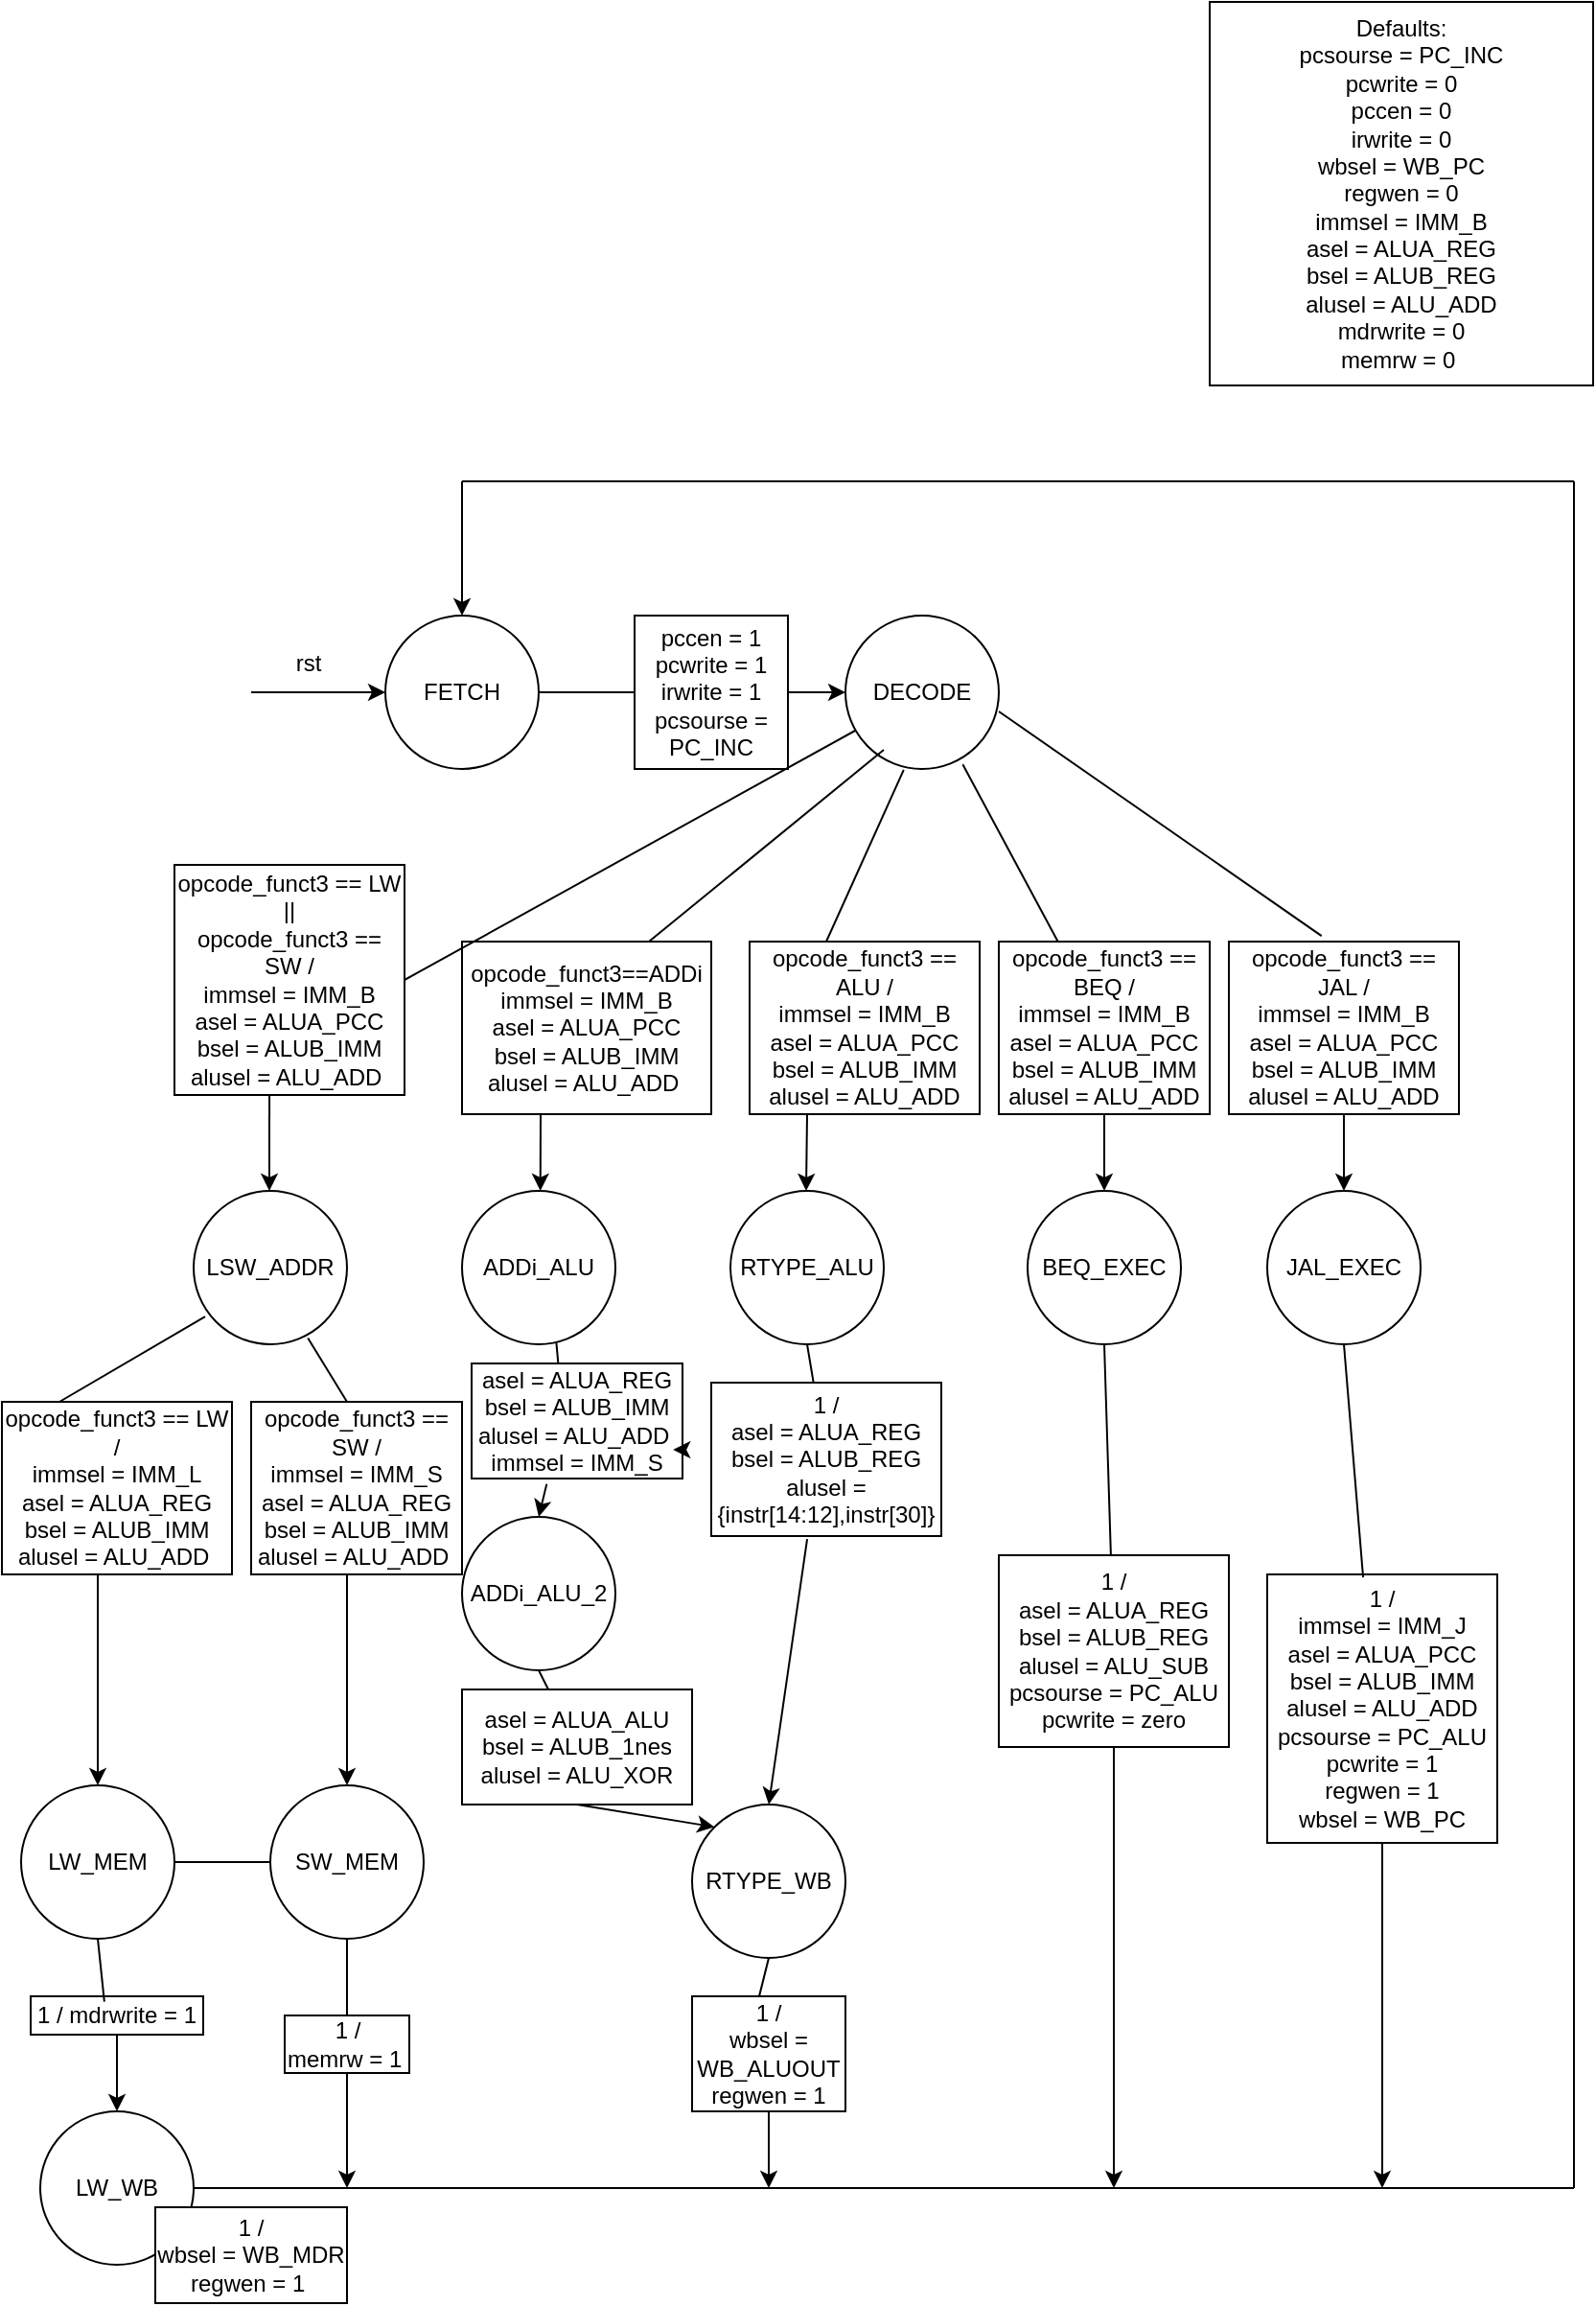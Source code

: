 <mxfile version="21.5.0" type="github">
  <diagram name="Page-1" id="2YBvvXClWsGukQMizWep">
    <mxGraphModel dx="750" dy="1484" grid="1" gridSize="10" guides="1" tooltips="1" connect="1" arrows="1" fold="1" page="1" pageScale="1" pageWidth="850" pageHeight="1100" math="0" shadow="0">
      <root>
        <mxCell id="0" />
        <mxCell id="1" parent="0" />
        <mxCell id="UIwxRU3X0R6D5jwhxc5C-1" value="Defaults:&lt;br/&gt;pcsourse = PC_INC&lt;br/&gt;pcwrite = 0&lt;br/&gt;pccen = 0&lt;br/&gt;irwrite = 0&lt;br/&gt;wbsel = WB_PC&lt;br/&gt;regwen = 0&lt;br/&gt;immsel = IMM_B&lt;br/&gt;asel = ALUA_REG&lt;br/&gt;bsel = ALUB_REG&lt;br/&gt;alusel = ALU_ADD&lt;br/&gt;mdrwrite = 0&lt;br/&gt;memrw = 0&amp;nbsp;" style="whiteSpace=wrap;html=1;aspect=fixed;" vertex="1" parent="1">
          <mxGeometry x="630" y="-50" width="200" height="200" as="geometry" />
        </mxCell>
        <mxCell id="UIwxRU3X0R6D5jwhxc5C-2" value="" style="endArrow=classic;html=1;rounded=0;" edge="1" parent="1">
          <mxGeometry width="50" height="50" relative="1" as="geometry">
            <mxPoint x="130" y="310" as="sourcePoint" />
            <mxPoint x="200" y="310" as="targetPoint" />
            <Array as="points" />
          </mxGeometry>
        </mxCell>
        <mxCell id="UIwxRU3X0R6D5jwhxc5C-4" value="rst" style="text;html=1;strokeColor=none;fillColor=none;align=center;verticalAlign=middle;whiteSpace=wrap;rounded=0;" vertex="1" parent="1">
          <mxGeometry x="130" y="280" width="60" height="30" as="geometry" />
        </mxCell>
        <mxCell id="UIwxRU3X0R6D5jwhxc5C-7" value="FETCH" style="ellipse;whiteSpace=wrap;html=1;aspect=fixed;" vertex="1" parent="1">
          <mxGeometry x="200" y="270" width="80" height="80" as="geometry" />
        </mxCell>
        <mxCell id="UIwxRU3X0R6D5jwhxc5C-8" value="" style="endArrow=none;html=1;rounded=0;" edge="1" parent="1" target="UIwxRU3X0R6D5jwhxc5C-9">
          <mxGeometry width="50" height="50" relative="1" as="geometry">
            <mxPoint x="280" y="310" as="sourcePoint" />
            <mxPoint x="330" y="310" as="targetPoint" />
            <Array as="points">
              <mxPoint x="330" y="310" />
            </Array>
          </mxGeometry>
        </mxCell>
        <mxCell id="UIwxRU3X0R6D5jwhxc5C-9" value="pccen = 1&lt;br/&gt;pcwrite = 1&lt;br/&gt;irwrite = 1&lt;br/&gt;pcsourse = PC_INC" style="whiteSpace=wrap;html=1;aspect=fixed;" vertex="1" parent="1">
          <mxGeometry x="330" y="270" width="80" height="80" as="geometry" />
        </mxCell>
        <mxCell id="UIwxRU3X0R6D5jwhxc5C-10" value="" style="endArrow=classic;html=1;rounded=0;" edge="1" parent="1" target="UIwxRU3X0R6D5jwhxc5C-11">
          <mxGeometry width="50" height="50" relative="1" as="geometry">
            <mxPoint x="410" y="310" as="sourcePoint" />
            <mxPoint x="480" y="310" as="targetPoint" />
          </mxGeometry>
        </mxCell>
        <mxCell id="UIwxRU3X0R6D5jwhxc5C-11" value="DECODE" style="ellipse;whiteSpace=wrap;html=1;aspect=fixed;" vertex="1" parent="1">
          <mxGeometry x="440" y="270" width="80" height="80" as="geometry" />
        </mxCell>
        <mxCell id="UIwxRU3X0R6D5jwhxc5C-14" value="" style="endArrow=none;html=1;rounded=0;exitX=0.75;exitY=0;exitDx=0;exitDy=0;" edge="1" parent="1" source="UIwxRU3X0R6D5jwhxc5C-17">
          <mxGeometry width="50" height="50" relative="1" as="geometry">
            <mxPoint x="360" y="410" as="sourcePoint" />
            <mxPoint x="460" y="340" as="targetPoint" />
          </mxGeometry>
        </mxCell>
        <mxCell id="UIwxRU3X0R6D5jwhxc5C-15" value="opcode_funct3 == LW ||&lt;br/&gt;opcode_funct3 == SW /&lt;br/&gt;immsel = IMM_B&lt;br/&gt;asel = ALUA_PCC&lt;br/&gt;bsel = ALUB_IMM&lt;br/&gt;alusel = ALU_ADD&amp;nbsp;" style="whiteSpace=wrap;html=1;aspect=fixed;" vertex="1" parent="1">
          <mxGeometry x="90" y="400" width="120" height="120" as="geometry" />
        </mxCell>
        <mxCell id="UIwxRU3X0R6D5jwhxc5C-17" value="opcode_funct3==ADDi&lt;br style=&quot;border-color: var(--border-color);&quot;&gt;immsel = IMM_B&lt;br style=&quot;border-color: var(--border-color);&quot;&gt;asel = ALUA_PCC&lt;br style=&quot;border-color: var(--border-color);&quot;&gt;bsel = ALUB_IMM&lt;br style=&quot;border-color: var(--border-color);&quot;&gt;alusel = ALU_ADD&amp;nbsp;" style="rounded=0;whiteSpace=wrap;html=1;" vertex="1" parent="1">
          <mxGeometry x="240" y="440" width="130" height="90" as="geometry" />
        </mxCell>
        <mxCell id="UIwxRU3X0R6D5jwhxc5C-20" value="" style="endArrow=classic;html=1;rounded=0;" edge="1" parent="1">
          <mxGeometry width="50" height="50" relative="1" as="geometry">
            <mxPoint x="281" y="530" as="sourcePoint" />
            <mxPoint x="280.85" y="569.998" as="targetPoint" />
          </mxGeometry>
        </mxCell>
        <mxCell id="UIwxRU3X0R6D5jwhxc5C-22" value="" style="endArrow=classic;html=1;rounded=0;" edge="1" parent="1">
          <mxGeometry width="50" height="50" relative="1" as="geometry">
            <mxPoint x="139.52" y="520" as="sourcePoint" />
            <mxPoint x="139.5" y="570" as="targetPoint" />
          </mxGeometry>
        </mxCell>
        <mxCell id="UIwxRU3X0R6D5jwhxc5C-23" value="ADDi_ALU" style="ellipse;whiteSpace=wrap;html=1;aspect=fixed;direction=south;" vertex="1" parent="1">
          <mxGeometry x="240" y="570" width="80" height="80" as="geometry" />
        </mxCell>
        <mxCell id="UIwxRU3X0R6D5jwhxc5C-24" value="LSW_ADDR" style="ellipse;whiteSpace=wrap;html=1;aspect=fixed;" vertex="1" parent="1">
          <mxGeometry x="100" y="570" width="80" height="80" as="geometry" />
        </mxCell>
        <mxCell id="UIwxRU3X0R6D5jwhxc5C-25" value="" style="endArrow=none;html=1;rounded=0;entryX=0.38;entryY=1.005;entryDx=0;entryDy=0;entryPerimeter=0;" edge="1" parent="1" target="UIwxRU3X0R6D5jwhxc5C-11">
          <mxGeometry width="50" height="50" relative="1" as="geometry">
            <mxPoint x="430" y="440" as="sourcePoint" />
            <mxPoint x="390" y="570" as="targetPoint" />
          </mxGeometry>
        </mxCell>
        <mxCell id="UIwxRU3X0R6D5jwhxc5C-26" value="opcode_funct3 == ALU /&lt;br/&gt;immsel = IMM_B&lt;br/&gt;asel = ALUA_PCC&lt;br/&gt;bsel = ALUB_IMM&lt;br/&gt;alusel = ALU_ADD" style="rounded=0;whiteSpace=wrap;html=1;" vertex="1" parent="1">
          <mxGeometry x="390" y="440" width="120" height="90" as="geometry" />
        </mxCell>
        <mxCell id="UIwxRU3X0R6D5jwhxc5C-27" value="" style="endArrow=classic;html=1;rounded=0;" edge="1" parent="1">
          <mxGeometry width="50" height="50" relative="1" as="geometry">
            <mxPoint x="420" y="530" as="sourcePoint" />
            <mxPoint x="419.5" y="570" as="targetPoint" />
          </mxGeometry>
        </mxCell>
        <mxCell id="UIwxRU3X0R6D5jwhxc5C-28" value="RTYPE_ALU" style="ellipse;whiteSpace=wrap;html=1;aspect=fixed;" vertex="1" parent="1">
          <mxGeometry x="380" y="570" width="80" height="80" as="geometry" />
        </mxCell>
        <mxCell id="UIwxRU3X0R6D5jwhxc5C-30" value="" style="endArrow=none;html=1;rounded=0;exitX=1;exitY=0.5;exitDx=0;exitDy=0;" edge="1" parent="1" source="UIwxRU3X0R6D5jwhxc5C-15">
          <mxGeometry width="50" height="50" relative="1" as="geometry">
            <mxPoint x="395" y="380" as="sourcePoint" />
            <mxPoint x="445" y="330" as="targetPoint" />
          </mxGeometry>
        </mxCell>
        <mxCell id="UIwxRU3X0R6D5jwhxc5C-31" value="" style="endArrow=none;html=1;rounded=0;exitX=0.765;exitY=0.97;exitDx=0;exitDy=0;exitPerimeter=0;" edge="1" parent="1" source="UIwxRU3X0R6D5jwhxc5C-11" target="UIwxRU3X0R6D5jwhxc5C-33">
          <mxGeometry width="50" height="50" relative="1" as="geometry">
            <mxPoint x="500" y="350" as="sourcePoint" />
            <mxPoint x="540" y="440" as="targetPoint" />
          </mxGeometry>
        </mxCell>
        <mxCell id="UIwxRU3X0R6D5jwhxc5C-33" value="opcode_funct3 == BEQ /&lt;br&gt;immsel = IMM_B&lt;br&gt;asel = ALUA_PCC&lt;br&gt;bsel = ALUB_IMM&lt;br&gt;alusel = ALU_ADD" style="rounded=0;whiteSpace=wrap;html=1;" vertex="1" parent="1">
          <mxGeometry x="520" y="440" width="110" height="90" as="geometry" />
        </mxCell>
        <mxCell id="UIwxRU3X0R6D5jwhxc5C-34" value="opcode_funct3 == JAL /&lt;br/&gt;immsel = IMM_B&lt;br/&gt;asel = ALUA_PCC&lt;br/&gt;bsel = ALUB_IMM&lt;br/&gt;alusel = ALU_ADD" style="rounded=0;whiteSpace=wrap;html=1;" vertex="1" parent="1">
          <mxGeometry x="640" y="440" width="120" height="90" as="geometry" />
        </mxCell>
        <mxCell id="UIwxRU3X0R6D5jwhxc5C-35" value="" style="endArrow=none;html=1;rounded=0;entryX=0.403;entryY=-0.033;entryDx=0;entryDy=0;entryPerimeter=0;" edge="1" parent="1" target="UIwxRU3X0R6D5jwhxc5C-34">
          <mxGeometry width="50" height="50" relative="1" as="geometry">
            <mxPoint x="520" y="320" as="sourcePoint" />
            <mxPoint x="570" y="270" as="targetPoint" />
          </mxGeometry>
        </mxCell>
        <mxCell id="UIwxRU3X0R6D5jwhxc5C-36" value="BEQ_EXEC" style="ellipse;whiteSpace=wrap;html=1;aspect=fixed;" vertex="1" parent="1">
          <mxGeometry x="535" y="570" width="80" height="80" as="geometry" />
        </mxCell>
        <mxCell id="UIwxRU3X0R6D5jwhxc5C-37" value="JAL_EXEC" style="ellipse;whiteSpace=wrap;html=1;aspect=fixed;" vertex="1" parent="1">
          <mxGeometry x="660" y="570" width="80" height="80" as="geometry" />
        </mxCell>
        <mxCell id="UIwxRU3X0R6D5jwhxc5C-38" value="" style="endArrow=classic;html=1;rounded=0;entryX=0.5;entryY=0;entryDx=0;entryDy=0;exitX=0.5;exitY=1;exitDx=0;exitDy=0;" edge="1" parent="1" source="UIwxRU3X0R6D5jwhxc5C-33" target="UIwxRU3X0R6D5jwhxc5C-36">
          <mxGeometry width="50" height="50" relative="1" as="geometry">
            <mxPoint x="560" y="540" as="sourcePoint" />
            <mxPoint x="610" y="490" as="targetPoint" />
          </mxGeometry>
        </mxCell>
        <mxCell id="UIwxRU3X0R6D5jwhxc5C-39" value="" style="endArrow=classic;html=1;rounded=0;exitX=0.5;exitY=1;exitDx=0;exitDy=0;" edge="1" parent="1" source="UIwxRU3X0R6D5jwhxc5C-34" target="UIwxRU3X0R6D5jwhxc5C-37">
          <mxGeometry width="50" height="50" relative="1" as="geometry">
            <mxPoint x="560" y="540" as="sourcePoint" />
            <mxPoint x="610" y="490" as="targetPoint" />
          </mxGeometry>
        </mxCell>
        <mxCell id="UIwxRU3X0R6D5jwhxc5C-41" value="opcode_funct3 == LW /&lt;br/&gt;immsel = IMM_L&lt;br/&gt;asel = ALUA_REG&lt;br/&gt;bsel = ALUB_IMM&lt;br/&gt;alusel = ALU_ADD&amp;nbsp;" style="rounded=0;whiteSpace=wrap;html=1;" vertex="1" parent="1">
          <mxGeometry y="680" width="120" height="90" as="geometry" />
        </mxCell>
        <mxCell id="UIwxRU3X0R6D5jwhxc5C-42" value="" style="endArrow=none;html=1;rounded=0;entryX=0.075;entryY=0.82;entryDx=0;entryDy=0;entryPerimeter=0;exitX=0.25;exitY=0;exitDx=0;exitDy=0;" edge="1" parent="1" source="UIwxRU3X0R6D5jwhxc5C-41" target="UIwxRU3X0R6D5jwhxc5C-24">
          <mxGeometry width="50" height="50" relative="1" as="geometry">
            <mxPoint x="55" y="680" as="sourcePoint" />
            <mxPoint x="105" y="630" as="targetPoint" />
          </mxGeometry>
        </mxCell>
        <mxCell id="UIwxRU3X0R6D5jwhxc5C-43" value="opcode_funct3 == SW /&lt;br/&gt;immsel = IMM_S&lt;br/&gt;asel = ALUA_REG&lt;br/&gt;bsel = ALUB_IMM&lt;br/&gt;alusel = ALU_ADD&amp;nbsp;" style="rounded=0;whiteSpace=wrap;html=1;" vertex="1" parent="1">
          <mxGeometry x="130" y="680" width="110" height="90" as="geometry" />
        </mxCell>
        <mxCell id="UIwxRU3X0R6D5jwhxc5C-44" value="" style="endArrow=none;html=1;rounded=0;entryX=0.745;entryY=0.96;entryDx=0;entryDy=0;entryPerimeter=0;" edge="1" parent="1" target="UIwxRU3X0R6D5jwhxc5C-24">
          <mxGeometry width="50" height="50" relative="1" as="geometry">
            <mxPoint x="180" y="680" as="sourcePoint" />
            <mxPoint x="230" y="630" as="targetPoint" />
          </mxGeometry>
        </mxCell>
        <mxCell id="UIwxRU3X0R6D5jwhxc5C-45" value="" style="endArrow=none;html=1;rounded=0;entryX=0.99;entryY=0.385;entryDx=0;entryDy=0;entryPerimeter=0;" edge="1" parent="1" target="UIwxRU3X0R6D5jwhxc5C-23">
          <mxGeometry width="50" height="50" relative="1" as="geometry">
            <mxPoint x="292" y="680" as="sourcePoint" />
            <mxPoint x="290" y="660" as="targetPoint" />
          </mxGeometry>
        </mxCell>
        <mxCell id="UIwxRU3X0R6D5jwhxc5C-46" value="asel = ALUA_REG&lt;br style=&quot;border-color: var(--border-color);&quot;&gt;bsel = ALUB_IMM&lt;br style=&quot;border-color: var(--border-color);&quot;&gt;alusel = ALU_ADD&amp;nbsp;&lt;br&gt;immsel = IMM_S" style="rounded=0;whiteSpace=wrap;html=1;" vertex="1" parent="1">
          <mxGeometry x="245" y="660" width="110" height="60" as="geometry" />
        </mxCell>
        <mxCell id="UIwxRU3X0R6D5jwhxc5C-48" value="LW_MEM" style="ellipse;whiteSpace=wrap;html=1;aspect=fixed;" vertex="1" parent="1">
          <mxGeometry x="10" y="880" width="80" height="80" as="geometry" />
        </mxCell>
        <mxCell id="UIwxRU3X0R6D5jwhxc5C-49" value="" style="endArrow=classic;html=1;rounded=0;entryX=0.5;entryY=0;entryDx=0;entryDy=0;" edge="1" parent="1" target="UIwxRU3X0R6D5jwhxc5C-48">
          <mxGeometry width="50" height="50" relative="1" as="geometry">
            <mxPoint x="50" y="770" as="sourcePoint" />
            <mxPoint x="100" y="720" as="targetPoint" />
          </mxGeometry>
        </mxCell>
        <mxCell id="UIwxRU3X0R6D5jwhxc5C-50" value="SW_MEM" style="ellipse;whiteSpace=wrap;html=1;aspect=fixed;" vertex="1" parent="1">
          <mxGeometry x="140" y="880" width="80" height="80" as="geometry" />
        </mxCell>
        <mxCell id="UIwxRU3X0R6D5jwhxc5C-51" value="" style="endArrow=classic;html=1;rounded=0;entryX=0.5;entryY=0;entryDx=0;entryDy=0;" edge="1" parent="1" target="UIwxRU3X0R6D5jwhxc5C-50">
          <mxGeometry width="50" height="50" relative="1" as="geometry">
            <mxPoint x="180" y="770" as="sourcePoint" />
            <mxPoint x="230" y="720" as="targetPoint" />
          </mxGeometry>
        </mxCell>
        <mxCell id="UIwxRU3X0R6D5jwhxc5C-52" value="" style="endArrow=none;html=1;rounded=0;entryX=0;entryY=0.5;entryDx=0;entryDy=0;exitX=1;exitY=0.5;exitDx=0;exitDy=0;" edge="1" parent="1" source="UIwxRU3X0R6D5jwhxc5C-48" target="UIwxRU3X0R6D5jwhxc5C-50">
          <mxGeometry width="50" height="50" relative="1" as="geometry">
            <mxPoint x="90" y="865" as="sourcePoint" />
            <mxPoint x="140" y="815" as="targetPoint" />
          </mxGeometry>
        </mxCell>
        <mxCell id="UIwxRU3X0R6D5jwhxc5C-54" value="ADDi_ALU_2" style="ellipse;whiteSpace=wrap;html=1;aspect=fixed;" vertex="1" parent="1">
          <mxGeometry x="240" y="740" width="80" height="80" as="geometry" />
        </mxCell>
        <mxCell id="UIwxRU3X0R6D5jwhxc5C-55" value="" style="endArrow=classic;html=1;rounded=0;entryX=0.5;entryY=0;entryDx=0;entryDy=0;exitX=0.356;exitY=1.047;exitDx=0;exitDy=0;exitPerimeter=0;" edge="1" parent="1" source="UIwxRU3X0R6D5jwhxc5C-46" target="UIwxRU3X0R6D5jwhxc5C-54">
          <mxGeometry width="50" height="50" relative="1" as="geometry">
            <mxPoint x="330" y="790" as="sourcePoint" />
            <mxPoint x="380" y="740" as="targetPoint" />
          </mxGeometry>
        </mxCell>
        <mxCell id="UIwxRU3X0R6D5jwhxc5C-56" value="" style="endArrow=none;html=1;rounded=0;exitX=0.5;exitY=1;exitDx=0;exitDy=0;" edge="1" parent="1" source="UIwxRU3X0R6D5jwhxc5C-54" target="UIwxRU3X0R6D5jwhxc5C-57">
          <mxGeometry width="50" height="50" relative="1" as="geometry">
            <mxPoint x="310" y="880" as="sourcePoint" />
            <mxPoint x="300" y="840" as="targetPoint" />
          </mxGeometry>
        </mxCell>
        <mxCell id="UIwxRU3X0R6D5jwhxc5C-57" value="asel = ALUA_ALU&lt;br style=&quot;border-color: var(--border-color);&quot;&gt;bsel = ALUB_1nes&lt;br style=&quot;border-color: var(--border-color);&quot;&gt;alusel = ALU_XOR" style="rounded=0;whiteSpace=wrap;html=1;" vertex="1" parent="1">
          <mxGeometry x="240" y="830" width="120" height="60" as="geometry" />
        </mxCell>
        <mxCell id="UIwxRU3X0R6D5jwhxc5C-58" value="" style="endArrow=none;html=1;rounded=0;exitX=0.5;exitY=1;exitDx=0;exitDy=0;" edge="1" parent="1" source="UIwxRU3X0R6D5jwhxc5C-28" target="UIwxRU3X0R6D5jwhxc5C-59">
          <mxGeometry width="50" height="50" relative="1" as="geometry">
            <mxPoint x="430" y="780" as="sourcePoint" />
            <mxPoint x="430" y="650" as="targetPoint" />
          </mxGeometry>
        </mxCell>
        <mxCell id="UIwxRU3X0R6D5jwhxc5C-59" value="1 /&lt;br/&gt;asel = ALUA_REG&lt;br/&gt;bsel = ALUB_REG&lt;br/&gt;alusel = {instr[14:12],instr[30]}" style="rounded=0;whiteSpace=wrap;html=1;" vertex="1" parent="1">
          <mxGeometry x="370" y="670" width="120" height="80" as="geometry" />
        </mxCell>
        <mxCell id="UIwxRU3X0R6D5jwhxc5C-60" value="" style="endArrow=classic;html=1;rounded=0;entryX=0.5;entryY=0;entryDx=0;entryDy=0;exitX=0.417;exitY=1.02;exitDx=0;exitDy=0;exitPerimeter=0;" edge="1" parent="1" source="UIwxRU3X0R6D5jwhxc5C-59" target="UIwxRU3X0R6D5jwhxc5C-61">
          <mxGeometry width="50" height="50" relative="1" as="geometry">
            <mxPoint x="420" y="830" as="sourcePoint" />
            <mxPoint x="430" y="960" as="targetPoint" />
          </mxGeometry>
        </mxCell>
        <mxCell id="UIwxRU3X0R6D5jwhxc5C-61" value="RTYPE_WB" style="ellipse;whiteSpace=wrap;html=1;aspect=fixed;" vertex="1" parent="1">
          <mxGeometry x="360" y="890" width="80" height="80" as="geometry" />
        </mxCell>
        <mxCell id="UIwxRU3X0R6D5jwhxc5C-62" value="" style="endArrow=classic;html=1;rounded=0;entryX=0;entryY=0;entryDx=0;entryDy=0;exitX=0.5;exitY=1;exitDx=0;exitDy=0;" edge="1" parent="1" source="UIwxRU3X0R6D5jwhxc5C-57" target="UIwxRU3X0R6D5jwhxc5C-61">
          <mxGeometry width="50" height="50" relative="1" as="geometry">
            <mxPoint x="320" y="920" as="sourcePoint" />
            <mxPoint x="370" y="870" as="targetPoint" />
          </mxGeometry>
        </mxCell>
        <mxCell id="UIwxRU3X0R6D5jwhxc5C-63" value="1 / mdrwrite = 1" style="rounded=0;whiteSpace=wrap;html=1;" vertex="1" parent="1">
          <mxGeometry x="15" y="990" width="90" height="20" as="geometry" />
        </mxCell>
        <mxCell id="UIwxRU3X0R6D5jwhxc5C-65" value="" style="endArrow=none;html=1;rounded=0;entryX=0.5;entryY=1;entryDx=0;entryDy=0;exitX=0.427;exitY=0.14;exitDx=0;exitDy=0;exitPerimeter=0;" edge="1" parent="1" source="UIwxRU3X0R6D5jwhxc5C-63" target="UIwxRU3X0R6D5jwhxc5C-48">
          <mxGeometry width="50" height="50" relative="1" as="geometry">
            <mxPoint x="330" y="1020" as="sourcePoint" />
            <mxPoint x="380" y="970" as="targetPoint" />
          </mxGeometry>
        </mxCell>
        <mxCell id="UIwxRU3X0R6D5jwhxc5C-66" value="" style="endArrow=classic;html=1;rounded=0;exitX=0.5;exitY=1;exitDx=0;exitDy=0;" edge="1" parent="1" source="UIwxRU3X0R6D5jwhxc5C-63" target="UIwxRU3X0R6D5jwhxc5C-67">
          <mxGeometry width="50" height="50" relative="1" as="geometry">
            <mxPoint x="40" y="1000" as="sourcePoint" />
            <mxPoint x="40" y="1020" as="targetPoint" />
          </mxGeometry>
        </mxCell>
        <mxCell id="UIwxRU3X0R6D5jwhxc5C-67" value="LW_WB" style="ellipse;whiteSpace=wrap;html=1;aspect=fixed;" vertex="1" parent="1">
          <mxGeometry x="20" y="1050" width="80" height="80" as="geometry" />
        </mxCell>
        <mxCell id="UIwxRU3X0R6D5jwhxc5C-68" value="1 /&lt;br/&gt;wbsel = WB_MDR&lt;br/&gt;regwen = 1&amp;nbsp;" style="rounded=0;whiteSpace=wrap;html=1;" vertex="1" parent="1">
          <mxGeometry x="80" y="1100" width="100" height="50" as="geometry" />
        </mxCell>
        <mxCell id="UIwxRU3X0R6D5jwhxc5C-69" value="" style="endArrow=none;html=1;rounded=0;exitX=1;exitY=0.5;exitDx=0;exitDy=0;" edge="1" parent="1" source="UIwxRU3X0R6D5jwhxc5C-67">
          <mxGeometry width="50" height="50" relative="1" as="geometry">
            <mxPoint x="130" y="1089.5" as="sourcePoint" />
            <mxPoint x="820" y="1090" as="targetPoint" />
          </mxGeometry>
        </mxCell>
        <mxCell id="UIwxRU3X0R6D5jwhxc5C-70" value="" style="endArrow=none;html=1;rounded=0;" edge="1" parent="1">
          <mxGeometry width="50" height="50" relative="1" as="geometry">
            <mxPoint x="820" y="1090" as="sourcePoint" />
            <mxPoint x="820" y="200" as="targetPoint" />
          </mxGeometry>
        </mxCell>
        <mxCell id="UIwxRU3X0R6D5jwhxc5C-71" value="" style="endArrow=none;html=1;rounded=0;" edge="1" parent="1">
          <mxGeometry width="50" height="50" relative="1" as="geometry">
            <mxPoint x="240" y="200" as="sourcePoint" />
            <mxPoint x="820" y="200" as="targetPoint" />
          </mxGeometry>
        </mxCell>
        <mxCell id="UIwxRU3X0R6D5jwhxc5C-72" value="" style="endArrow=classic;html=1;rounded=0;entryX=0.5;entryY=0;entryDx=0;entryDy=0;" edge="1" parent="1" target="UIwxRU3X0R6D5jwhxc5C-7">
          <mxGeometry width="50" height="50" relative="1" as="geometry">
            <mxPoint x="240" y="200" as="sourcePoint" />
            <mxPoint x="290" y="150" as="targetPoint" />
          </mxGeometry>
        </mxCell>
        <mxCell id="UIwxRU3X0R6D5jwhxc5C-73" value="1 /&lt;br/&gt;asel = ALUA_REG&lt;br/&gt;bsel = ALUB_REG&lt;br/&gt;alusel = ALU_SUB&lt;br/&gt;pcsourse = PC_ALU&lt;br/&gt;pcwrite = zero" style="rounded=0;whiteSpace=wrap;html=1;" vertex="1" parent="1">
          <mxGeometry x="520" y="760" width="120" height="100" as="geometry" />
        </mxCell>
        <mxCell id="UIwxRU3X0R6D5jwhxc5C-75" value="1 /&lt;br/&gt;immsel = IMM_J&lt;br/&gt;asel = ALUA_PCC&lt;br/&gt;bsel = ALUB_IMM&lt;br/&gt;alusel = ALU_ADD&lt;br/&gt;pcsourse = PC_ALU&lt;br/&gt;pcwrite = 1&lt;br/&gt;regwen = 1&lt;br/&gt;wbsel = WB_PC" style="rounded=0;whiteSpace=wrap;html=1;" vertex="1" parent="1">
          <mxGeometry x="660" y="770" width="120" height="140" as="geometry" />
        </mxCell>
        <mxCell id="UIwxRU3X0R6D5jwhxc5C-76" value="" style="endArrow=none;html=1;rounded=0;entryX=0.5;entryY=1;entryDx=0;entryDy=0;" edge="1" parent="1" source="UIwxRU3X0R6D5jwhxc5C-73" target="UIwxRU3X0R6D5jwhxc5C-36">
          <mxGeometry width="50" height="50" relative="1" as="geometry">
            <mxPoint x="530" y="760" as="sourcePoint" />
            <mxPoint x="580" y="710" as="targetPoint" />
          </mxGeometry>
        </mxCell>
        <mxCell id="UIwxRU3X0R6D5jwhxc5C-77" value="" style="endArrow=none;html=1;rounded=0;exitX=0.417;exitY=0.011;exitDx=0;exitDy=0;exitPerimeter=0;" edge="1" parent="1" source="UIwxRU3X0R6D5jwhxc5C-75">
          <mxGeometry width="50" height="50" relative="1" as="geometry">
            <mxPoint x="650" y="700" as="sourcePoint" />
            <mxPoint x="700" y="650" as="targetPoint" />
          </mxGeometry>
        </mxCell>
        <mxCell id="UIwxRU3X0R6D5jwhxc5C-78" value="" style="endArrow=classic;html=1;rounded=0;" edge="1" parent="1">
          <mxGeometry width="50" height="50" relative="1" as="geometry">
            <mxPoint x="580" y="860" as="sourcePoint" />
            <mxPoint x="580" y="1090" as="targetPoint" />
          </mxGeometry>
        </mxCell>
        <mxCell id="UIwxRU3X0R6D5jwhxc5C-79" value="" style="endArrow=classic;html=1;rounded=0;exitX=0.5;exitY=1;exitDx=0;exitDy=0;" edge="1" parent="1" source="UIwxRU3X0R6D5jwhxc5C-75">
          <mxGeometry width="50" height="50" relative="1" as="geometry">
            <mxPoint x="530" y="950" as="sourcePoint" />
            <mxPoint x="720" y="1090" as="targetPoint" />
          </mxGeometry>
        </mxCell>
        <mxCell id="UIwxRU3X0R6D5jwhxc5C-80" value="1 /&lt;br/&gt;wbsel = WB_ALUOUT&lt;br/&gt;regwen = 1" style="rounded=0;whiteSpace=wrap;html=1;" vertex="1" parent="1">
          <mxGeometry x="360" y="990" width="80" height="60" as="geometry" />
        </mxCell>
        <mxCell id="UIwxRU3X0R6D5jwhxc5C-81" value="" style="endArrow=none;html=1;rounded=0;entryX=0.5;entryY=1;entryDx=0;entryDy=0;" edge="1" parent="1" target="UIwxRU3X0R6D5jwhxc5C-61">
          <mxGeometry width="50" height="50" relative="1" as="geometry">
            <mxPoint x="395" y="990" as="sourcePoint" />
            <mxPoint x="445" y="940" as="targetPoint" />
          </mxGeometry>
        </mxCell>
        <mxCell id="UIwxRU3X0R6D5jwhxc5C-82" value="" style="endArrow=classic;html=1;rounded=0;exitX=0.5;exitY=1;exitDx=0;exitDy=0;" edge="1" parent="1" source="UIwxRU3X0R6D5jwhxc5C-80">
          <mxGeometry width="50" height="50" relative="1" as="geometry">
            <mxPoint x="530" y="950" as="sourcePoint" />
            <mxPoint x="400" y="1090" as="targetPoint" />
          </mxGeometry>
        </mxCell>
        <mxCell id="UIwxRU3X0R6D5jwhxc5C-83" value="1 /&lt;br/&gt;memrw = 1&amp;nbsp;" style="rounded=0;whiteSpace=wrap;html=1;" vertex="1" parent="1">
          <mxGeometry x="147.5" y="1000" width="65" height="30" as="geometry" />
        </mxCell>
        <mxCell id="UIwxRU3X0R6D5jwhxc5C-84" value="" style="endArrow=none;html=1;rounded=0;entryX=0.5;entryY=1;entryDx=0;entryDy=0;" edge="1" parent="1" target="UIwxRU3X0R6D5jwhxc5C-50">
          <mxGeometry width="50" height="50" relative="1" as="geometry">
            <mxPoint x="180" y="1000" as="sourcePoint" />
            <mxPoint x="230" y="950" as="targetPoint" />
          </mxGeometry>
        </mxCell>
        <mxCell id="UIwxRU3X0R6D5jwhxc5C-85" value="" style="endArrow=classic;html=1;rounded=0;" edge="1" parent="1">
          <mxGeometry width="50" height="50" relative="1" as="geometry">
            <mxPoint x="180" y="1030" as="sourcePoint" />
            <mxPoint x="180" y="1090" as="targetPoint" />
          </mxGeometry>
        </mxCell>
        <mxCell id="UIwxRU3X0R6D5jwhxc5C-86" style="edgeStyle=orthogonalEdgeStyle;rounded=0;orthogonalLoop=1;jettySize=auto;html=1;exitX=1;exitY=0.75;exitDx=0;exitDy=0;entryX=0.955;entryY=0.755;entryDx=0;entryDy=0;entryPerimeter=0;" edge="1" parent="1" source="UIwxRU3X0R6D5jwhxc5C-46" target="UIwxRU3X0R6D5jwhxc5C-46">
          <mxGeometry relative="1" as="geometry" />
        </mxCell>
      </root>
    </mxGraphModel>
  </diagram>
</mxfile>
